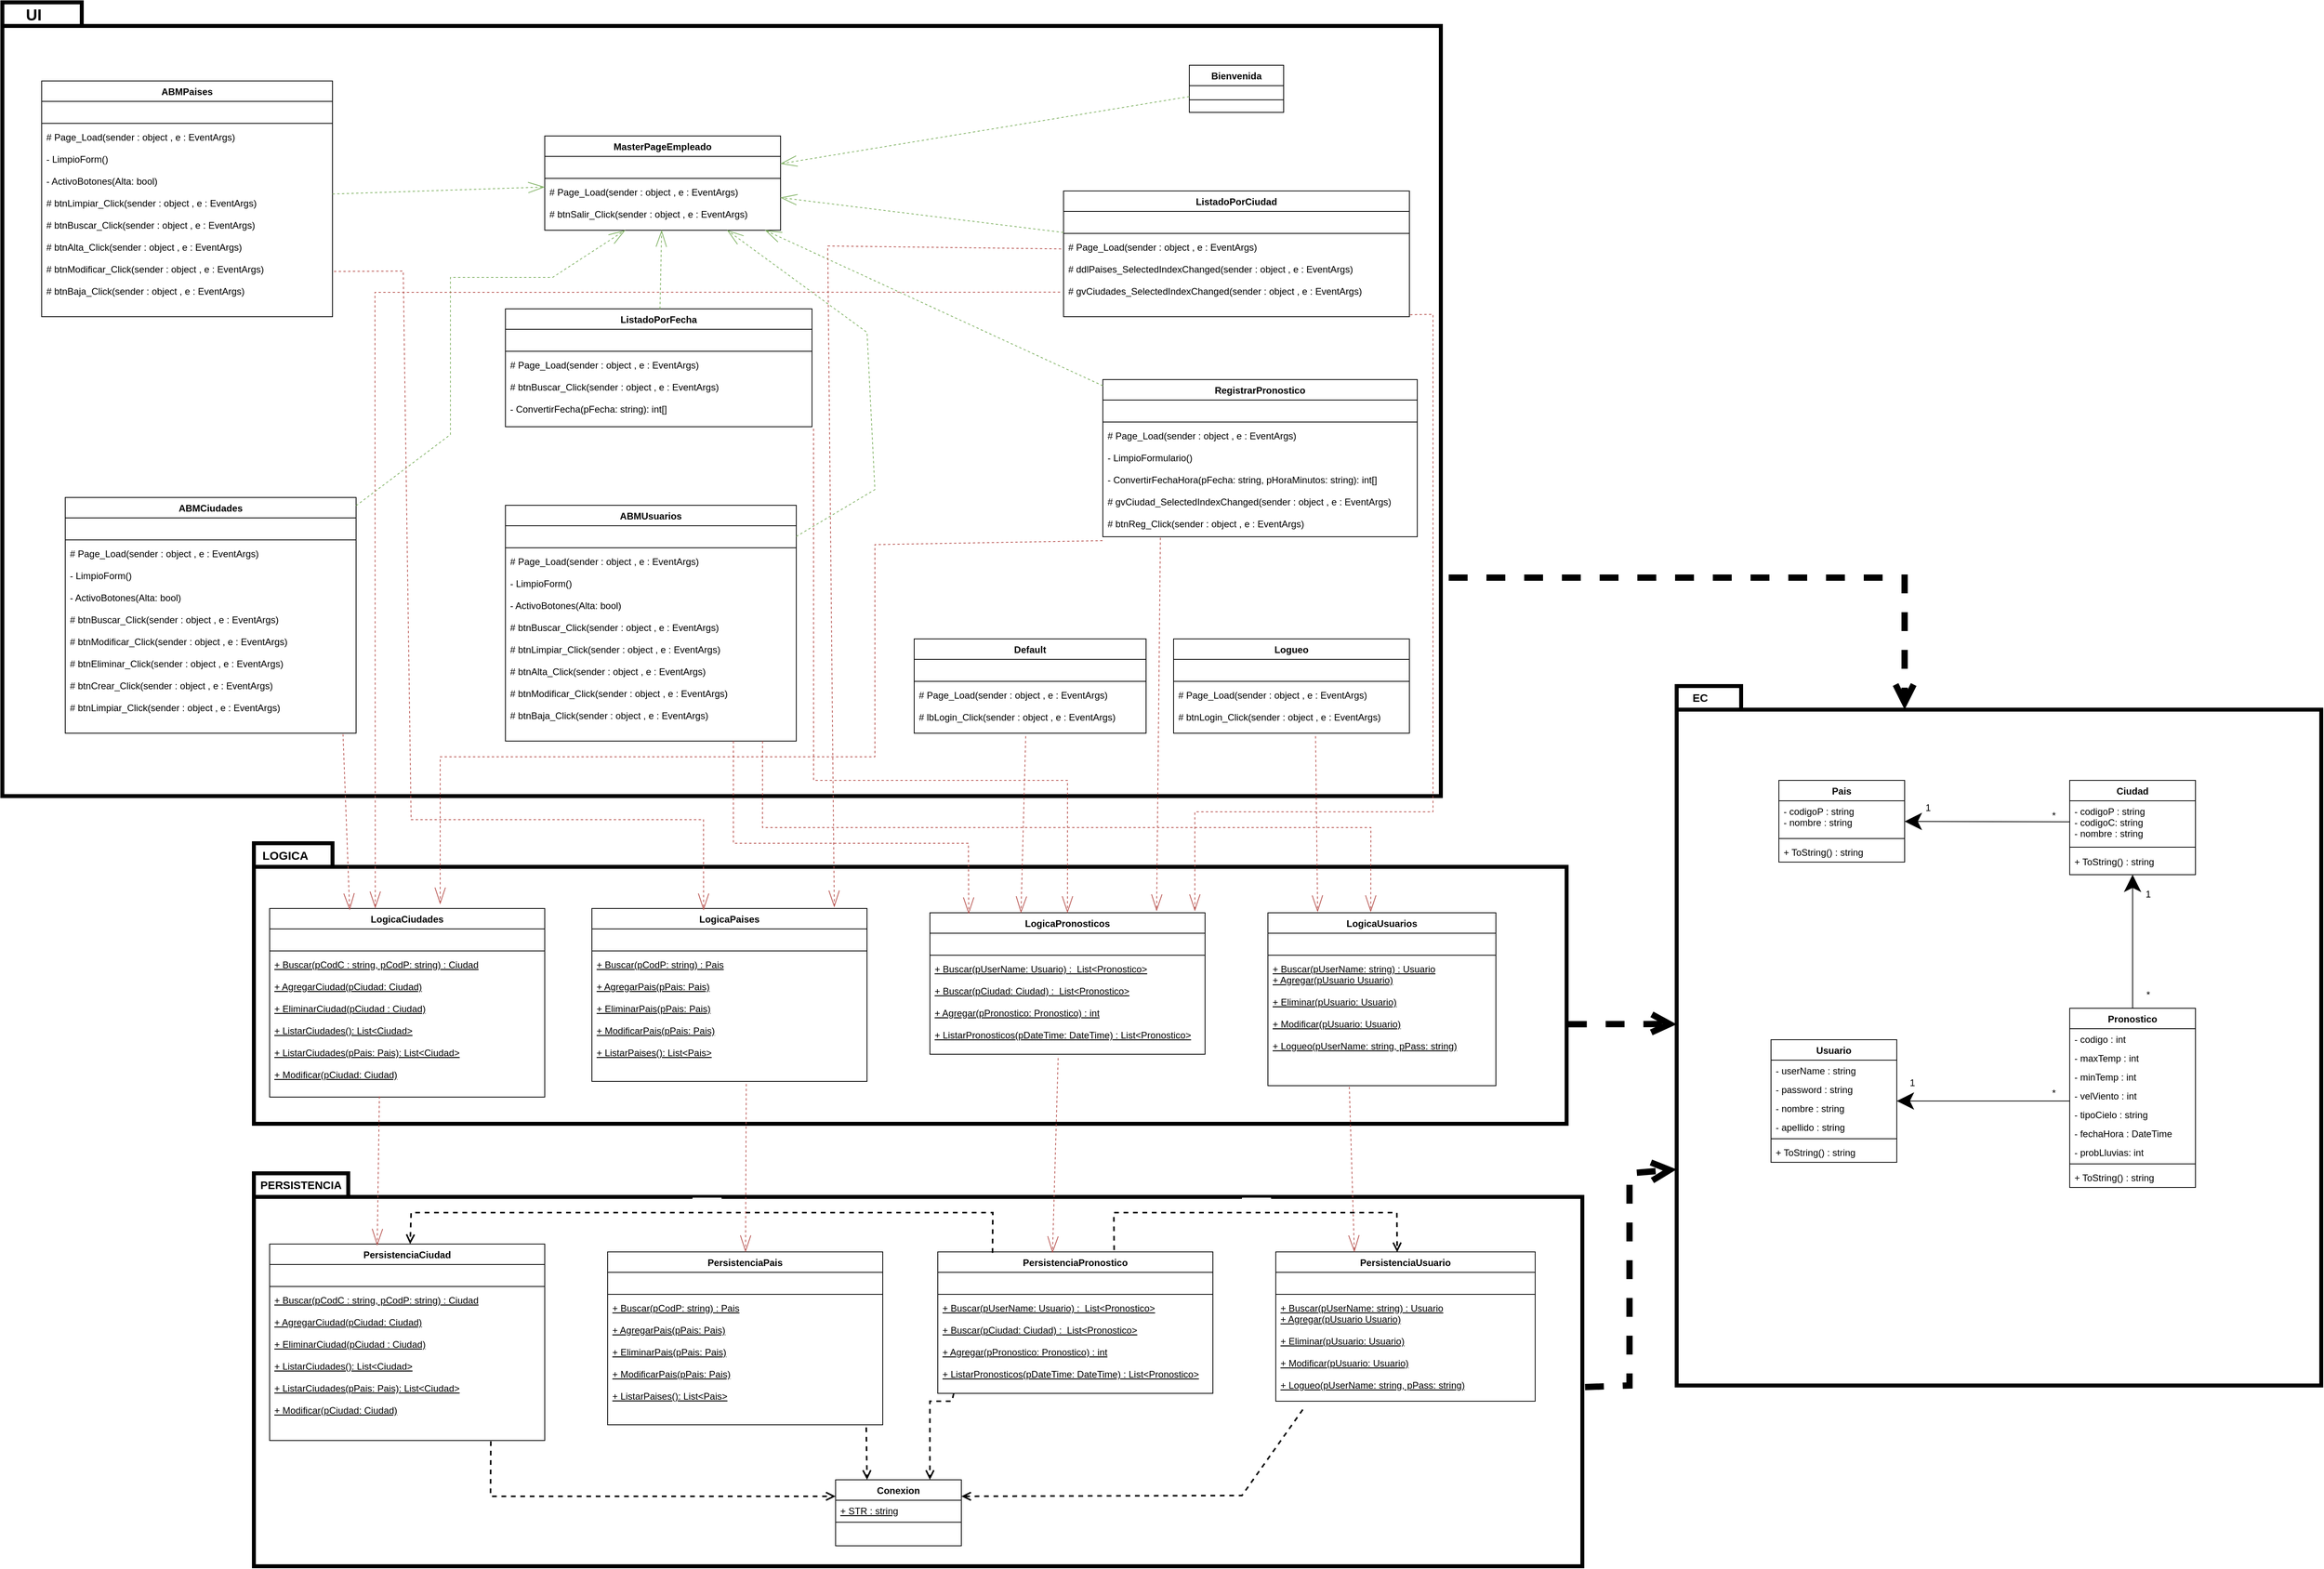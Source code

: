 <mxfile version="16.5.6" type="google"><diagram id="r1u_hjJU5OwIxkiT-pIT" name="Page-1"><mxGraphModel dx="6105" dy="4080" grid="1" gridSize="10" guides="1" tooltips="1" connect="1" arrows="1" fold="1" page="1" pageScale="1" pageWidth="850" pageHeight="1100" math="0" shadow="0"><root><mxCell id="0"/><mxCell id="1" parent="0"/><mxCell id="q0wsoT3vs5LqLBUULBJ0-77" value="" style="shape=folder;fontStyle=1;spacingTop=10;tabWidth=100;tabHeight=30;tabPosition=left;html=1;fontSize=15;fontColor=#000000;strokeWidth=5;" parent="1" vertex="1"><mxGeometry x="-1750" y="-130" width="1670" height="357" as="geometry"/></mxCell><mxCell id="q0wsoT3vs5LqLBUULBJ0-38" value="" style="shape=folder;fontStyle=1;spacingTop=10;tabWidth=120;tabHeight=30;tabPosition=left;html=1;fontSize=14;strokeWidth=5;" parent="1" vertex="1"><mxGeometry x="-1750" y="290" width="1690" height="500" as="geometry"/></mxCell><mxCell id="q0wsoT3vs5LqLBUULBJ0-10" value="" style="shape=folder;fontStyle=1;spacingTop=10;tabWidth=60;tabHeight=30;tabPosition=left;html=1;strokeWidth=5;" parent="1" vertex="1"><mxGeometry x="60" y="-330" width="820" height="890" as="geometry"/></mxCell><mxCell id="q0wsoT3vs5LqLBUULBJ0-5" value="Pais" style="swimlane;fontStyle=1;align=center;verticalAlign=top;childLayout=stackLayout;horizontal=1;startSize=26;horizontalStack=0;resizeParent=1;resizeParentMax=0;resizeLast=0;collapsible=1;marginBottom=0;" parent="1" vertex="1"><mxGeometry x="190" y="-210" width="160" height="104" as="geometry"/></mxCell><mxCell id="q0wsoT3vs5LqLBUULBJ0-6" value="- codigoP : string&#xA;- nombre : string &#xA;" style="text;strokeColor=none;fillColor=none;align=left;verticalAlign=top;spacingLeft=4;spacingRight=4;overflow=hidden;rotatable=0;points=[[0,0.5],[1,0.5]];portConstraint=eastwest;" parent="q0wsoT3vs5LqLBUULBJ0-5" vertex="1"><mxGeometry y="26" width="160" height="44" as="geometry"/></mxCell><mxCell id="q0wsoT3vs5LqLBUULBJ0-7" value="" style="line;strokeWidth=1;fillColor=none;align=left;verticalAlign=middle;spacingTop=-1;spacingLeft=3;spacingRight=3;rotatable=0;labelPosition=right;points=[];portConstraint=eastwest;" parent="q0wsoT3vs5LqLBUULBJ0-5" vertex="1"><mxGeometry y="70" width="160" height="8" as="geometry"/></mxCell><mxCell id="q0wsoT3vs5LqLBUULBJ0-8" value="+ ToString() : string" style="text;strokeColor=none;fillColor=none;align=left;verticalAlign=top;spacingLeft=4;spacingRight=4;overflow=hidden;rotatable=0;points=[[0,0.5],[1,0.5]];portConstraint=eastwest;" parent="q0wsoT3vs5LqLBUULBJ0-5" vertex="1"><mxGeometry y="78" width="160" height="26" as="geometry"/></mxCell><mxCell id="q0wsoT3vs5LqLBUULBJ0-12" value="&lt;font size=&quot;1&quot;&gt;&lt;b style=&quot;font-size: 14px&quot;&gt;EC&lt;/b&gt;&lt;/font&gt;" style="text;html=1;strokeColor=none;fillColor=none;align=center;verticalAlign=middle;whiteSpace=wrap;rounded=0;" parent="1" vertex="1"><mxGeometry x="60" y="-330" width="60" height="30" as="geometry"/></mxCell><mxCell id="q0wsoT3vs5LqLBUULBJ0-17" value="Pronostico" style="swimlane;fontStyle=1;align=center;verticalAlign=top;childLayout=stackLayout;horizontal=1;startSize=26;horizontalStack=0;resizeParent=1;resizeParentMax=0;resizeLast=0;collapsible=1;marginBottom=0;" parent="1" vertex="1"><mxGeometry x="560" y="80" width="160" height="228" as="geometry"/></mxCell><mxCell id="q0wsoT3vs5LqLBUULBJ0-18" value="- codigo : int" style="text;strokeColor=none;fillColor=none;align=left;verticalAlign=top;spacingLeft=4;spacingRight=4;overflow=hidden;rotatable=0;points=[[0,0.5],[1,0.5]];portConstraint=eastwest;" parent="q0wsoT3vs5LqLBUULBJ0-17" vertex="1"><mxGeometry y="26" width="160" height="24" as="geometry"/></mxCell><mxCell id="AK3mVCTub5SlavOrgXEl-4" value="- maxTemp : int" style="text;strokeColor=none;fillColor=none;align=left;verticalAlign=top;spacingLeft=4;spacingRight=4;overflow=hidden;rotatable=0;points=[[0,0.5],[1,0.5]];portConstraint=eastwest;" vertex="1" parent="q0wsoT3vs5LqLBUULBJ0-17"><mxGeometry y="50" width="160" height="24" as="geometry"/></mxCell><mxCell id="AK3mVCTub5SlavOrgXEl-5" value="- minTemp : int" style="text;strokeColor=none;fillColor=none;align=left;verticalAlign=top;spacingLeft=4;spacingRight=4;overflow=hidden;rotatable=0;points=[[0,0.5],[1,0.5]];portConstraint=eastwest;" vertex="1" parent="q0wsoT3vs5LqLBUULBJ0-17"><mxGeometry y="74" width="160" height="24" as="geometry"/></mxCell><mxCell id="AK3mVCTub5SlavOrgXEl-6" value="- velViento : int" style="text;strokeColor=none;fillColor=none;align=left;verticalAlign=top;spacingLeft=4;spacingRight=4;overflow=hidden;rotatable=0;points=[[0,0.5],[1,0.5]];portConstraint=eastwest;" vertex="1" parent="q0wsoT3vs5LqLBUULBJ0-17"><mxGeometry y="98" width="160" height="24" as="geometry"/></mxCell><mxCell id="AK3mVCTub5SlavOrgXEl-7" value="- tipoCielo : string" style="text;strokeColor=none;fillColor=none;align=left;verticalAlign=top;spacingLeft=4;spacingRight=4;overflow=hidden;rotatable=0;points=[[0,0.5],[1,0.5]];portConstraint=eastwest;" vertex="1" parent="q0wsoT3vs5LqLBUULBJ0-17"><mxGeometry y="122" width="160" height="24" as="geometry"/></mxCell><mxCell id="AK3mVCTub5SlavOrgXEl-9" value="- fechaHora : DateTime" style="text;strokeColor=none;fillColor=none;align=left;verticalAlign=top;spacingLeft=4;spacingRight=4;overflow=hidden;rotatable=0;points=[[0,0.5],[1,0.5]];portConstraint=eastwest;" vertex="1" parent="q0wsoT3vs5LqLBUULBJ0-17"><mxGeometry y="146" width="160" height="24" as="geometry"/></mxCell><mxCell id="AK3mVCTub5SlavOrgXEl-10" value="- probLluvias: int" style="text;strokeColor=none;fillColor=none;align=left;verticalAlign=top;spacingLeft=4;spacingRight=4;overflow=hidden;rotatable=0;points=[[0,0.5],[1,0.5]];portConstraint=eastwest;" vertex="1" parent="q0wsoT3vs5LqLBUULBJ0-17"><mxGeometry y="170" width="160" height="24" as="geometry"/></mxCell><mxCell id="q0wsoT3vs5LqLBUULBJ0-19" value="" style="line;strokeWidth=1;fillColor=none;align=left;verticalAlign=middle;spacingTop=-1;spacingLeft=3;spacingRight=3;rotatable=0;labelPosition=right;points=[];portConstraint=eastwest;" parent="q0wsoT3vs5LqLBUULBJ0-17" vertex="1"><mxGeometry y="194" width="160" height="8" as="geometry"/></mxCell><mxCell id="q0wsoT3vs5LqLBUULBJ0-20" value="+ ToString() : string" style="text;strokeColor=none;fillColor=none;align=left;verticalAlign=top;spacingLeft=4;spacingRight=4;overflow=hidden;rotatable=0;points=[[0,0.5],[1,0.5]];portConstraint=eastwest;" parent="q0wsoT3vs5LqLBUULBJ0-17" vertex="1"><mxGeometry y="202" width="160" height="26" as="geometry"/></mxCell><mxCell id="q0wsoT3vs5LqLBUULBJ0-23" value="Ciudad" style="swimlane;fontStyle=1;align=center;verticalAlign=top;childLayout=stackLayout;horizontal=1;startSize=26;horizontalStack=0;resizeParent=1;resizeParentMax=0;resizeLast=0;collapsible=1;marginBottom=0;" parent="1" vertex="1"><mxGeometry x="560" y="-210" width="160" height="120" as="geometry"/></mxCell><mxCell id="q0wsoT3vs5LqLBUULBJ0-24" value="- codigoP : string&#xA;- codigoC: string&#xA;- nombre : string" style="text;strokeColor=none;fillColor=none;align=left;verticalAlign=top;spacingLeft=4;spacingRight=4;overflow=hidden;rotatable=0;points=[[0,0.5],[1,0.5]];portConstraint=eastwest;" parent="q0wsoT3vs5LqLBUULBJ0-23" vertex="1"><mxGeometry y="26" width="160" height="54" as="geometry"/></mxCell><mxCell id="q0wsoT3vs5LqLBUULBJ0-25" value="" style="line;strokeWidth=1;fillColor=none;align=left;verticalAlign=middle;spacingTop=-1;spacingLeft=3;spacingRight=3;rotatable=0;labelPosition=right;points=[];portConstraint=eastwest;" parent="q0wsoT3vs5LqLBUULBJ0-23" vertex="1"><mxGeometry y="80" width="160" height="10" as="geometry"/></mxCell><mxCell id="q0wsoT3vs5LqLBUULBJ0-26" value="+ ToString() : string" style="text;strokeColor=none;fillColor=none;align=left;verticalAlign=top;spacingLeft=4;spacingRight=4;overflow=hidden;rotatable=0;points=[[0,0.5],[1,0.5]];portConstraint=eastwest;" parent="q0wsoT3vs5LqLBUULBJ0-23" vertex="1"><mxGeometry y="90" width="160" height="30" as="geometry"/></mxCell><mxCell id="q0wsoT3vs5LqLBUULBJ0-30" value="Usuario" style="swimlane;fontStyle=1;align=center;verticalAlign=top;childLayout=stackLayout;horizontal=1;startSize=26;horizontalStack=0;resizeParent=1;resizeParentMax=0;resizeLast=0;collapsible=1;marginBottom=0;" parent="1" vertex="1"><mxGeometry x="180" y="120" width="160" height="156" as="geometry"/></mxCell><mxCell id="q0wsoT3vs5LqLBUULBJ0-31" value="- userName : string" style="text;strokeColor=none;fillColor=none;align=left;verticalAlign=top;spacingLeft=4;spacingRight=4;overflow=hidden;rotatable=0;points=[[0,0.5],[1,0.5]];portConstraint=eastwest;" parent="q0wsoT3vs5LqLBUULBJ0-30" vertex="1"><mxGeometry y="26" width="160" height="24" as="geometry"/></mxCell><mxCell id="AK3mVCTub5SlavOrgXEl-15" value="- password : string" style="text;strokeColor=none;fillColor=none;align=left;verticalAlign=top;spacingLeft=4;spacingRight=4;overflow=hidden;rotatable=0;points=[[0,0.5],[1,0.5]];portConstraint=eastwest;" vertex="1" parent="q0wsoT3vs5LqLBUULBJ0-30"><mxGeometry y="50" width="160" height="24" as="geometry"/></mxCell><mxCell id="AK3mVCTub5SlavOrgXEl-16" value="- nombre : string" style="text;strokeColor=none;fillColor=none;align=left;verticalAlign=top;spacingLeft=4;spacingRight=4;overflow=hidden;rotatable=0;points=[[0,0.5],[1,0.5]];portConstraint=eastwest;" vertex="1" parent="q0wsoT3vs5LqLBUULBJ0-30"><mxGeometry y="74" width="160" height="24" as="geometry"/></mxCell><mxCell id="AK3mVCTub5SlavOrgXEl-17" value="- apellido : string" style="text;strokeColor=none;fillColor=none;align=left;verticalAlign=top;spacingLeft=4;spacingRight=4;overflow=hidden;rotatable=0;points=[[0,0.5],[1,0.5]];portConstraint=eastwest;" vertex="1" parent="q0wsoT3vs5LqLBUULBJ0-30"><mxGeometry y="98" width="160" height="24" as="geometry"/></mxCell><mxCell id="q0wsoT3vs5LqLBUULBJ0-32" value="" style="line;strokeWidth=1;fillColor=none;align=left;verticalAlign=middle;spacingTop=-1;spacingLeft=3;spacingRight=3;rotatable=0;labelPosition=right;points=[];portConstraint=eastwest;" parent="q0wsoT3vs5LqLBUULBJ0-30" vertex="1"><mxGeometry y="122" width="160" height="8" as="geometry"/></mxCell><mxCell id="q0wsoT3vs5LqLBUULBJ0-33" value="+ ToString() : string" style="text;strokeColor=none;fillColor=none;align=left;verticalAlign=top;spacingLeft=4;spacingRight=4;overflow=hidden;rotatable=0;points=[[0,0.5],[1,0.5]];portConstraint=eastwest;" parent="q0wsoT3vs5LqLBUULBJ0-30" vertex="1"><mxGeometry y="130" width="160" height="26" as="geometry"/></mxCell><mxCell id="q0wsoT3vs5LqLBUULBJ0-45" value="Conexion" style="swimlane;fontStyle=1;align=center;verticalAlign=top;childLayout=stackLayout;horizontal=1;startSize=26;horizontalStack=0;resizeParent=1;resizeParentMax=0;resizeLast=0;collapsible=1;marginBottom=0;" parent="1" vertex="1"><mxGeometry x="-1010" y="680" width="160" height="84" as="geometry"/></mxCell><mxCell id="q0wsoT3vs5LqLBUULBJ0-46" value="+ STR : string&#xA;&#xA;&#xA;" style="text;strokeColor=none;fillColor=none;align=left;verticalAlign=top;spacingLeft=4;spacingRight=4;overflow=hidden;rotatable=0;points=[[0,0.5],[1,0.5]];portConstraint=eastwest;fontStyle=4" parent="q0wsoT3vs5LqLBUULBJ0-45" vertex="1"><mxGeometry y="26" width="160" height="24" as="geometry"/></mxCell><mxCell id="q0wsoT3vs5LqLBUULBJ0-47" value="" style="line;strokeWidth=1;fillColor=none;align=left;verticalAlign=middle;spacingTop=-1;spacingLeft=3;spacingRight=3;rotatable=0;labelPosition=right;points=[];portConstraint=eastwest;" parent="q0wsoT3vs5LqLBUULBJ0-45" vertex="1"><mxGeometry y="50" width="160" height="8" as="geometry"/></mxCell><mxCell id="q0wsoT3vs5LqLBUULBJ0-48" value="*" style="text;strokeColor=none;fillColor=none;align=left;verticalAlign=top;spacingLeft=4;spacingRight=4;overflow=hidden;rotatable=0;points=[[0,0.5],[1,0.5]];portConstraint=eastwest;fontColor=#FFFFFF;" parent="q0wsoT3vs5LqLBUULBJ0-45" vertex="1"><mxGeometry y="58" width="160" height="26" as="geometry"/></mxCell><mxCell id="q0wsoT3vs5LqLBUULBJ0-49" value="PersistenciaUsuario" style="swimlane;fontStyle=1;align=center;verticalAlign=top;childLayout=stackLayout;horizontal=1;startSize=26;horizontalStack=0;resizeParent=1;resizeParentMax=0;resizeLast=0;collapsible=1;marginBottom=0;" parent="1" vertex="1"><mxGeometry x="-450" y="390" width="330" height="190" as="geometry"/></mxCell><mxCell id="q0wsoT3vs5LqLBUULBJ0-50" value="*" style="text;strokeColor=none;fillColor=none;align=left;verticalAlign=top;spacingLeft=4;spacingRight=4;overflow=hidden;rotatable=0;points=[[0,0.5],[1,0.5]];portConstraint=eastwest;fontColor=#FFFFFF;" parent="q0wsoT3vs5LqLBUULBJ0-49" vertex="1"><mxGeometry y="26" width="330" height="24" as="geometry"/></mxCell><mxCell id="q0wsoT3vs5LqLBUULBJ0-51" value="" style="line;strokeWidth=1;fillColor=none;align=left;verticalAlign=middle;spacingTop=-1;spacingLeft=3;spacingRight=3;rotatable=0;labelPosition=right;points=[];portConstraint=eastwest;" parent="q0wsoT3vs5LqLBUULBJ0-49" vertex="1"><mxGeometry y="50" width="330" height="8" as="geometry"/></mxCell><mxCell id="q0wsoT3vs5LqLBUULBJ0-52" value="+ Buscar(pUserName: string) : Usuario&#xA;+ Agregar(pUsuario Usuario) &#xA;&#xA;+ Eliminar(pUsuario: Usuario) &#xA;&#xA;+ Modificar(pUsuario: Usuario) &#xA;&#xA;+ Logueo(pUserName: string, pPass: string) &#xA;" style="text;strokeColor=none;fillColor=none;align=left;verticalAlign=top;spacingLeft=4;spacingRight=4;overflow=hidden;rotatable=0;points=[[0,0.5],[1,0.5]];portConstraint=eastwest;fontStyle=4" parent="q0wsoT3vs5LqLBUULBJ0-49" vertex="1"><mxGeometry y="58" width="330" height="132" as="geometry"/></mxCell><mxCell id="q0wsoT3vs5LqLBUULBJ0-54" value="PersistenciaPronostico" style="swimlane;fontStyle=1;align=center;verticalAlign=top;childLayout=stackLayout;horizontal=1;startSize=26;horizontalStack=0;resizeParent=1;resizeParentMax=0;resizeLast=0;collapsible=1;marginBottom=0;" parent="1" vertex="1"><mxGeometry x="-880" y="390" width="350" height="180" as="geometry"/></mxCell><mxCell id="q0wsoT3vs5LqLBUULBJ0-55" value="*" style="text;strokeColor=none;fillColor=none;align=left;verticalAlign=top;spacingLeft=4;spacingRight=4;overflow=hidden;rotatable=0;points=[[0,0.5],[1,0.5]];portConstraint=eastwest;fontColor=#FFFFFF;" parent="q0wsoT3vs5LqLBUULBJ0-54" vertex="1"><mxGeometry y="26" width="350" height="24" as="geometry"/></mxCell><mxCell id="q0wsoT3vs5LqLBUULBJ0-56" value="" style="line;strokeWidth=1;fillColor=none;align=left;verticalAlign=middle;spacingTop=-1;spacingLeft=3;spacingRight=3;rotatable=0;labelPosition=right;points=[];portConstraint=eastwest;" parent="q0wsoT3vs5LqLBUULBJ0-54" vertex="1"><mxGeometry y="50" width="350" height="8" as="geometry"/></mxCell><mxCell id="q0wsoT3vs5LqLBUULBJ0-57" value="+ Buscar(pUserName: Usuario) :  List&lt;Pronostico&gt;&#xA;&#xA;+ Buscar(pCiudad: Ciudad) :  List&lt;Pronostico&gt;&#xA;&#xA;+ Agregar(pPronostico: Pronostico) : int&#xA;&#xA;+ ListarPronosticos(pDateTime: DateTime) : List&lt;Pronostico&gt;&#xA;" style="text;strokeColor=none;fillColor=none;align=left;verticalAlign=top;spacingLeft=4;spacingRight=4;overflow=hidden;rotatable=0;points=[[0,0.5],[1,0.5]];portConstraint=eastwest;fontStyle=4" parent="q0wsoT3vs5LqLBUULBJ0-54" vertex="1"><mxGeometry y="58" width="350" height="122" as="geometry"/></mxCell><mxCell id="q0wsoT3vs5LqLBUULBJ0-59" value="PersistenciaPais" style="swimlane;fontStyle=1;align=center;verticalAlign=top;childLayout=stackLayout;horizontal=1;startSize=26;horizontalStack=0;resizeParent=1;resizeParentMax=0;resizeLast=0;collapsible=1;marginBottom=0;" parent="1" vertex="1"><mxGeometry x="-1300" y="390" width="350" height="220" as="geometry"/></mxCell><mxCell id="q0wsoT3vs5LqLBUULBJ0-60" value="*" style="text;strokeColor=none;fillColor=none;align=left;verticalAlign=top;spacingLeft=4;spacingRight=4;overflow=hidden;rotatable=0;points=[[0,0.5],[1,0.5]];portConstraint=eastwest;fontColor=#FFFFFF;" parent="q0wsoT3vs5LqLBUULBJ0-59" vertex="1"><mxGeometry y="26" width="350" height="24" as="geometry"/></mxCell><mxCell id="q0wsoT3vs5LqLBUULBJ0-61" value="" style="line;strokeWidth=1;fillColor=none;align=left;verticalAlign=middle;spacingTop=-1;spacingLeft=3;spacingRight=3;rotatable=0;labelPosition=right;points=[];portConstraint=eastwest;" parent="q0wsoT3vs5LqLBUULBJ0-59" vertex="1"><mxGeometry y="50" width="350" height="8" as="geometry"/></mxCell><mxCell id="q0wsoT3vs5LqLBUULBJ0-62" value="+ Buscar(pCodP: string) : Pais&#xA;&#xA;+ AgregarPais(pPais: Pais)&#xA;&#xA;+ EliminarPais(pPais: Pais)&#xA;&#xA;+ ModificarPais(pPais: Pais)&#xA;&#xA;+ ListarPaises(): List&lt;Pais&gt;" style="text;strokeColor=none;fillColor=none;align=left;verticalAlign=top;spacingLeft=4;spacingRight=4;overflow=hidden;rotatable=0;points=[[0,0.5],[1,0.5]];portConstraint=eastwest;fontStyle=4" parent="q0wsoT3vs5LqLBUULBJ0-59" vertex="1"><mxGeometry y="58" width="350" height="162" as="geometry"/></mxCell><mxCell id="q0wsoT3vs5LqLBUULBJ0-63" value="PersistenciaCiudad" style="swimlane;fontStyle=1;align=center;verticalAlign=top;childLayout=stackLayout;horizontal=1;startSize=26;horizontalStack=0;resizeParent=1;resizeParentMax=0;resizeLast=0;collapsible=1;marginBottom=0;" parent="1" vertex="1"><mxGeometry x="-1730" y="380" width="350" height="250" as="geometry"/></mxCell><mxCell id="q0wsoT3vs5LqLBUULBJ0-64" value="*" style="text;strokeColor=none;fillColor=none;align=left;verticalAlign=top;spacingLeft=4;spacingRight=4;overflow=hidden;rotatable=0;points=[[0,0.5],[1,0.5]];portConstraint=eastwest;fontColor=#FFFFFF;" parent="q0wsoT3vs5LqLBUULBJ0-63" vertex="1"><mxGeometry y="26" width="350" height="24" as="geometry"/></mxCell><mxCell id="q0wsoT3vs5LqLBUULBJ0-65" value="" style="line;strokeWidth=1;fillColor=none;align=left;verticalAlign=middle;spacingTop=-1;spacingLeft=3;spacingRight=3;rotatable=0;labelPosition=right;points=[];portConstraint=eastwest;" parent="q0wsoT3vs5LqLBUULBJ0-63" vertex="1"><mxGeometry y="50" width="350" height="8" as="geometry"/></mxCell><mxCell id="q0wsoT3vs5LqLBUULBJ0-66" value="+ Buscar(pCodC : string, pCodP: string) : Ciudad&#xA;&#xA;+ AgregarCiudad(pCiudad: Ciudad)&#xA;&#xA;+ EliminarCiudad(pCiudad : Ciudad)&#xA;&#xA;+ ListarCiudades(): List&lt;Ciudad&gt;&#xA;&#xA;+ ListarCiudades(pPais: Pais): List&lt;Ciudad&gt;&#xA;&#xA;+ Modificar(pCiudad: Ciudad)&#xA;&#xA;&#xA;" style="text;strokeColor=none;fillColor=none;align=left;verticalAlign=top;spacingLeft=4;spacingRight=4;overflow=hidden;rotatable=0;points=[[0,0.5],[1,0.5]];portConstraint=eastwest;fontStyle=4" parent="q0wsoT3vs5LqLBUULBJ0-63" vertex="1"><mxGeometry y="58" width="350" height="192" as="geometry"/></mxCell><mxCell id="q0wsoT3vs5LqLBUULBJ0-70" value="return" style="html=1;verticalAlign=bottom;endArrow=open;dashed=1;endSize=8;rounded=0;fontSize=14;fontColor=#FFFFFF;strokeWidth=2;exitX=0.804;exitY=1.005;exitDx=0;exitDy=0;exitPerimeter=0;entryX=0;entryY=0.25;entryDx=0;entryDy=0;" parent="1" source="q0wsoT3vs5LqLBUULBJ0-66" target="q0wsoT3vs5LqLBUULBJ0-45" edge="1"><mxGeometry relative="1" as="geometry"><mxPoint x="-1220" y="660" as="sourcePoint"/><mxPoint x="-1330" y="570" as="targetPoint"/><Array as="points"><mxPoint x="-1449" y="701"/></Array></mxGeometry></mxCell><mxCell id="q0wsoT3vs5LqLBUULBJ0-71" value="" style="html=1;verticalAlign=bottom;endArrow=open;dashed=1;endSize=8;rounded=0;fontSize=14;fontColor=#FFFFFF;strokeWidth=2;exitX=0.94;exitY=1.021;exitDx=0;exitDy=0;exitPerimeter=0;entryX=0.25;entryY=0;entryDx=0;entryDy=0;" parent="1" source="q0wsoT3vs5LqLBUULBJ0-62" target="q0wsoT3vs5LqLBUULBJ0-45" edge="1"><mxGeometry relative="1" as="geometry"><mxPoint x="-850" y="570" as="sourcePoint"/><mxPoint x="-930" y="570" as="targetPoint"/></mxGeometry></mxCell><mxCell id="q0wsoT3vs5LqLBUULBJ0-72" value="" style="html=1;verticalAlign=bottom;endArrow=open;dashed=1;endSize=8;rounded=0;fontSize=14;fontColor=#FFFFFF;strokeWidth=2;exitX=0.058;exitY=1;exitDx=0;exitDy=0;exitPerimeter=0;entryX=0.75;entryY=0;entryDx=0;entryDy=0;" parent="1" source="q0wsoT3vs5LqLBUULBJ0-57" target="q0wsoT3vs5LqLBUULBJ0-45" edge="1"><mxGeometry relative="1" as="geometry"><mxPoint x="-860" y="550.002" as="sourcePoint"/><mxPoint x="-859" y="657.44" as="targetPoint"/><Array as="points"><mxPoint x="-862" y="580"/><mxPoint x="-890" y="580"/></Array></mxGeometry></mxCell><mxCell id="q0wsoT3vs5LqLBUULBJ0-74" value="return" style="html=1;verticalAlign=bottom;endArrow=open;dashed=1;endSize=8;rounded=0;fontSize=14;fontColor=#FFFFFF;strokeWidth=2;exitX=0.104;exitY=1.081;exitDx=0;exitDy=0;exitPerimeter=0;entryX=1;entryY=0.25;entryDx=0;entryDy=0;" parent="1" source="q0wsoT3vs5LqLBUULBJ0-52" target="q0wsoT3vs5LqLBUULBJ0-45" edge="1"><mxGeometry relative="1" as="geometry"><mxPoint x="-460" y="560" as="sourcePoint"/><mxPoint x="-540" y="560" as="targetPoint"/><Array as="points"><mxPoint x="-493" y="700"/></Array></mxGeometry></mxCell><mxCell id="q0wsoT3vs5LqLBUULBJ0-75" value="&lt;b&gt;PERSISTENCIA&lt;/b&gt;" style="text;html=1;strokeColor=none;fillColor=none;align=center;verticalAlign=middle;whiteSpace=wrap;rounded=0;fontSize=14;fontColor=#000000;" parent="1" vertex="1"><mxGeometry x="-1720" y="290" width="60" height="30" as="geometry"/></mxCell><mxCell id="q0wsoT3vs5LqLBUULBJ0-76" value="" style="html=1;verticalAlign=bottom;endArrow=open;dashed=1;endSize=15;rounded=0;fontSize=15;fontColor=#FFFFFF;strokeWidth=8;entryX=0;entryY=0;entryDx=0;entryDy=615;entryPerimeter=0;exitX=1.002;exitY=0.544;exitDx=0;exitDy=0;exitPerimeter=0;" parent="1" source="q0wsoT3vs5LqLBUULBJ0-38" target="q0wsoT3vs5LqLBUULBJ0-10" edge="1"><mxGeometry relative="1" as="geometry"><mxPoint x="30" y="710" as="sourcePoint"/><mxPoint x="130" y="620" as="targetPoint"/><Array as="points"><mxPoint y="560"/><mxPoint y="290"/></Array></mxGeometry></mxCell><mxCell id="q0wsoT3vs5LqLBUULBJ0-78" value="LogicaPronosticos" style="swimlane;fontStyle=1;align=center;verticalAlign=top;childLayout=stackLayout;horizontal=1;startSize=26;horizontalStack=0;resizeParent=1;resizeParentMax=0;resizeLast=0;collapsible=1;marginBottom=0;" parent="1" vertex="1"><mxGeometry x="-890" y="-41.5" width="350" height="180" as="geometry"/></mxCell><mxCell id="q0wsoT3vs5LqLBUULBJ0-79" value="*" style="text;strokeColor=none;fillColor=none;align=left;verticalAlign=top;spacingLeft=4;spacingRight=4;overflow=hidden;rotatable=0;points=[[0,0.5],[1,0.5]];portConstraint=eastwest;fontColor=#FFFFFF;" parent="q0wsoT3vs5LqLBUULBJ0-78" vertex="1"><mxGeometry y="26" width="350" height="24" as="geometry"/></mxCell><mxCell id="q0wsoT3vs5LqLBUULBJ0-80" value="" style="line;strokeWidth=1;fillColor=none;align=left;verticalAlign=middle;spacingTop=-1;spacingLeft=3;spacingRight=3;rotatable=0;labelPosition=right;points=[];portConstraint=eastwest;" parent="q0wsoT3vs5LqLBUULBJ0-78" vertex="1"><mxGeometry y="50" width="350" height="8" as="geometry"/></mxCell><mxCell id="q0wsoT3vs5LqLBUULBJ0-81" value="+ Buscar(pUserName: Usuario) :  List&lt;Pronostico&gt;&#xA;&#xA;+ Buscar(pCiudad: Ciudad) :  List&lt;Pronostico&gt;&#xA;&#xA;+ Agregar(pPronostico: Pronostico) : int&#xA;&#xA;+ ListarPronosticos(pDateTime: DateTime) : List&lt;Pronostico&gt;" style="text;strokeColor=none;fillColor=none;align=left;verticalAlign=top;spacingLeft=4;spacingRight=4;overflow=hidden;rotatable=0;points=[[0,0.5],[1,0.5]];portConstraint=eastwest;fontStyle=4" parent="q0wsoT3vs5LqLBUULBJ0-78" vertex="1"><mxGeometry y="58" width="350" height="122" as="geometry"/></mxCell><mxCell id="q0wsoT3vs5LqLBUULBJ0-82" value="LogicaPaises" style="swimlane;fontStyle=1;align=center;verticalAlign=top;childLayout=stackLayout;horizontal=1;startSize=26;horizontalStack=0;resizeParent=1;resizeParentMax=0;resizeLast=0;collapsible=1;marginBottom=0;" parent="1" vertex="1"><mxGeometry x="-1320" y="-47" width="350" height="220" as="geometry"/></mxCell><mxCell id="q0wsoT3vs5LqLBUULBJ0-83" value="*" style="text;strokeColor=none;fillColor=none;align=left;verticalAlign=top;spacingLeft=4;spacingRight=4;overflow=hidden;rotatable=0;points=[[0,0.5],[1,0.5]];portConstraint=eastwest;fontColor=#FFFFFF;" parent="q0wsoT3vs5LqLBUULBJ0-82" vertex="1"><mxGeometry y="26" width="350" height="24" as="geometry"/></mxCell><mxCell id="q0wsoT3vs5LqLBUULBJ0-84" value="" style="line;strokeWidth=1;fillColor=none;align=left;verticalAlign=middle;spacingTop=-1;spacingLeft=3;spacingRight=3;rotatable=0;labelPosition=right;points=[];portConstraint=eastwest;" parent="q0wsoT3vs5LqLBUULBJ0-82" vertex="1"><mxGeometry y="50" width="350" height="8" as="geometry"/></mxCell><mxCell id="q0wsoT3vs5LqLBUULBJ0-85" value="+ Buscar(pCodP: string) : Pais&#xA;&#xA;+ AgregarPais(pPais: Pais)&#xA;&#xA;+ EliminarPais(pPais: Pais)&#xA;&#xA;+ ModificarPais(pPais: Pais)&#xA;&#xA;+ ListarPaises(): List&lt;Pais&gt;" style="text;strokeColor=none;fillColor=none;align=left;verticalAlign=top;spacingLeft=4;spacingRight=4;overflow=hidden;rotatable=0;points=[[0,0.5],[1,0.5]];portConstraint=eastwest;fontStyle=4" parent="q0wsoT3vs5LqLBUULBJ0-82" vertex="1"><mxGeometry y="58" width="350" height="162" as="geometry"/></mxCell><mxCell id="q0wsoT3vs5LqLBUULBJ0-91" value="&lt;b&gt;LOGICA&lt;/b&gt;" style="text;html=1;strokeColor=none;fillColor=none;align=center;verticalAlign=middle;whiteSpace=wrap;rounded=0;fontSize=15;fontColor=#000000;" parent="1" vertex="1"><mxGeometry x="-1740" y="-130" width="60" height="30" as="geometry"/></mxCell><mxCell id="q0wsoT3vs5LqLBUULBJ0-92" value="" style="html=1;verticalAlign=bottom;endArrow=open;dashed=1;endSize=15;rounded=0;fontSize=15;fontColor=#FFFFFF;strokeWidth=8;exitX=1.001;exitY=0.645;exitDx=0;exitDy=0;exitPerimeter=0;" parent="1" source="q0wsoT3vs5LqLBUULBJ0-77" target="q0wsoT3vs5LqLBUULBJ0-10" edge="1"><mxGeometry relative="1" as="geometry"><mxPoint x="-70" y="-270" as="sourcePoint"/><mxPoint x="30" y="49" as="targetPoint"/><Array as="points"><mxPoint x="50" y="100"/></Array></mxGeometry></mxCell><mxCell id="q0wsoT3vs5LqLBUULBJ0-98" value="" style="shape=folder;fontStyle=1;spacingTop=10;tabWidth=50;tabHeight=30;tabPosition=left;html=1;fontSize=20;fontColor=#000000;strokeWidth=5;" parent="1" vertex="1"><mxGeometry x="-2070" y="-1200" width="1830" height="1010" as="geometry"/></mxCell><mxCell id="q0wsoT3vs5LqLBUULBJ0-100" value="LogicaCiudades" style="swimlane;fontStyle=1;align=center;verticalAlign=top;childLayout=stackLayout;horizontal=1;startSize=26;horizontalStack=0;resizeParent=1;resizeParentMax=0;resizeLast=0;collapsible=1;marginBottom=0;" parent="1" vertex="1"><mxGeometry x="-1730" y="-47" width="350" height="240" as="geometry"/></mxCell><mxCell id="q0wsoT3vs5LqLBUULBJ0-101" value="*" style="text;strokeColor=none;fillColor=none;align=left;verticalAlign=top;spacingLeft=4;spacingRight=4;overflow=hidden;rotatable=0;points=[[0,0.5],[1,0.5]];portConstraint=eastwest;fontColor=#FFFFFF;" parent="q0wsoT3vs5LqLBUULBJ0-100" vertex="1"><mxGeometry y="26" width="350" height="24" as="geometry"/></mxCell><mxCell id="q0wsoT3vs5LqLBUULBJ0-102" value="" style="line;strokeWidth=1;fillColor=none;align=left;verticalAlign=middle;spacingTop=-1;spacingLeft=3;spacingRight=3;rotatable=0;labelPosition=right;points=[];portConstraint=eastwest;" parent="q0wsoT3vs5LqLBUULBJ0-100" vertex="1"><mxGeometry y="50" width="350" height="8" as="geometry"/></mxCell><mxCell id="q0wsoT3vs5LqLBUULBJ0-103" value="+ Buscar(pCodC : string, pCodP: string) : Ciudad&#xA;&#xA;+ AgregarCiudad(pCiudad: Ciudad)&#xA;&#xA;+ EliminarCiudad(pCiudad : Ciudad)&#xA;&#xA;+ ListarCiudades(): List&lt;Ciudad&gt;&#xA;&#xA;+ ListarCiudades(pPais: Pais): List&lt;Ciudad&gt;&#xA;&#xA;+ Modificar(pCiudad: Ciudad)" style="text;strokeColor=none;fillColor=none;align=left;verticalAlign=top;spacingLeft=4;spacingRight=4;overflow=hidden;rotatable=0;points=[[0,0.5],[1,0.5]];portConstraint=eastwest;fontStyle=4" parent="q0wsoT3vs5LqLBUULBJ0-100" vertex="1"><mxGeometry y="58" width="350" height="182" as="geometry"/></mxCell><mxCell id="q0wsoT3vs5LqLBUULBJ0-108" value="MasterPageEmpleado" style="swimlane;fontStyle=1;align=center;verticalAlign=top;childLayout=stackLayout;horizontal=1;startSize=26;horizontalStack=0;resizeParent=1;resizeParentMax=0;resizeLast=0;collapsible=1;marginBottom=0;labelBackgroundColor=none;" parent="1" vertex="1"><mxGeometry x="-1380" y="-1030" width="300" height="120" as="geometry"/></mxCell><mxCell id="q0wsoT3vs5LqLBUULBJ0-109" value="*" style="text;strokeColor=none;fillColor=none;align=left;verticalAlign=top;spacingLeft=4;spacingRight=4;overflow=hidden;rotatable=0;points=[[0,0.5],[1,0.5]];portConstraint=eastwest;fontColor=#FFFFFF;" parent="q0wsoT3vs5LqLBUULBJ0-108" vertex="1"><mxGeometry y="26" width="300" height="24" as="geometry"/></mxCell><mxCell id="q0wsoT3vs5LqLBUULBJ0-110" value="" style="line;strokeWidth=1;fillColor=none;align=left;verticalAlign=middle;spacingTop=-1;spacingLeft=3;spacingRight=3;rotatable=0;labelPosition=right;points=[];portConstraint=eastwest;" parent="q0wsoT3vs5LqLBUULBJ0-108" vertex="1"><mxGeometry y="50" width="300" height="8" as="geometry"/></mxCell><mxCell id="q0wsoT3vs5LqLBUULBJ0-111" value="# Page_Load(sender : object , e : EventArgs)&#xA;&#xA;# btnSalir_Click(sender : object , e : EventArgs)&#xA;&#xA;&#xA;" style="text;strokeColor=none;fillColor=none;align=left;verticalAlign=top;spacingLeft=4;spacingRight=4;overflow=hidden;rotatable=0;points=[[0,0.5],[1,0.5]];portConstraint=eastwest;fontStyle=0" parent="q0wsoT3vs5LqLBUULBJ0-108" vertex="1"><mxGeometry y="58" width="300" height="62" as="geometry"/></mxCell><mxCell id="q0wsoT3vs5LqLBUULBJ0-117" value="ListadoPorCiudad" style="swimlane;fontStyle=1;align=center;verticalAlign=top;childLayout=stackLayout;horizontal=1;startSize=26;horizontalStack=0;resizeParent=1;resizeParentMax=0;resizeLast=0;collapsible=1;marginBottom=0;" parent="1" vertex="1"><mxGeometry x="-720" y="-960" width="440" height="160" as="geometry"/></mxCell><mxCell id="q0wsoT3vs5LqLBUULBJ0-118" value="*" style="text;strokeColor=none;fillColor=none;align=left;verticalAlign=top;spacingLeft=4;spacingRight=4;overflow=hidden;rotatable=0;points=[[0,0.5],[1,0.5]];portConstraint=eastwest;fontColor=#FFFFFF;" parent="q0wsoT3vs5LqLBUULBJ0-117" vertex="1"><mxGeometry y="26" width="440" height="24" as="geometry"/></mxCell><mxCell id="q0wsoT3vs5LqLBUULBJ0-119" value="" style="line;strokeWidth=1;fillColor=none;align=left;verticalAlign=middle;spacingTop=-1;spacingLeft=3;spacingRight=3;rotatable=0;labelPosition=right;points=[];portConstraint=eastwest;" parent="q0wsoT3vs5LqLBUULBJ0-117" vertex="1"><mxGeometry y="50" width="440" height="8" as="geometry"/></mxCell><mxCell id="q0wsoT3vs5LqLBUULBJ0-120" value="# Page_Load(sender : object , e : EventArgs)&#xA;&#xA;# ddlPaises_SelectedIndexChanged(sender : object , e : EventArgs)&#xA;&#xA;# gvCiudades_SelectedIndexChanged(sender : object , e : EventArgs)&#xA;&#xA;&#xA;" style="text;strokeColor=none;fillColor=none;align=left;verticalAlign=top;spacingLeft=4;spacingRight=4;overflow=hidden;rotatable=0;points=[[0,0.5],[1,0.5]];portConstraint=eastwest;fontStyle=0" parent="q0wsoT3vs5LqLBUULBJ0-117" vertex="1"><mxGeometry y="58" width="440" height="102" as="geometry"/></mxCell><mxCell id="q0wsoT3vs5LqLBUULBJ0-121" value="ListadoPorFecha" style="swimlane;fontStyle=1;align=center;verticalAlign=top;childLayout=stackLayout;horizontal=1;startSize=26;horizontalStack=0;resizeParent=1;resizeParentMax=0;resizeLast=0;collapsible=1;marginBottom=0;" parent="1" vertex="1"><mxGeometry x="-1430" y="-810" width="390" height="150" as="geometry"/></mxCell><mxCell id="q0wsoT3vs5LqLBUULBJ0-122" value="*" style="text;strokeColor=none;fillColor=none;align=left;verticalAlign=top;spacingLeft=4;spacingRight=4;overflow=hidden;rotatable=0;points=[[0,0.5],[1,0.5]];portConstraint=eastwest;fontColor=#FFFFFF;" parent="q0wsoT3vs5LqLBUULBJ0-121" vertex="1"><mxGeometry y="26" width="390" height="24" as="geometry"/></mxCell><mxCell id="q0wsoT3vs5LqLBUULBJ0-123" value="" style="line;strokeWidth=1;fillColor=none;align=left;verticalAlign=middle;spacingTop=-1;spacingLeft=3;spacingRight=3;rotatable=0;labelPosition=right;points=[];portConstraint=eastwest;" parent="q0wsoT3vs5LqLBUULBJ0-121" vertex="1"><mxGeometry y="50" width="390" height="8" as="geometry"/></mxCell><mxCell id="q0wsoT3vs5LqLBUULBJ0-124" value="# Page_Load(sender : object , e : EventArgs)&#xA;&#xA;# btnBuscar_Click(sender : object , e : EventArgs)&#xA;&#xA;- ConvertirFecha(pFecha: string): int[]&#xA;" style="text;strokeColor=none;fillColor=none;align=left;verticalAlign=top;spacingLeft=4;spacingRight=4;overflow=hidden;rotatable=0;points=[[0,0.5],[1,0.5]];portConstraint=eastwest;fontStyle=0" parent="q0wsoT3vs5LqLBUULBJ0-121" vertex="1"><mxGeometry y="58" width="390" height="92" as="geometry"/></mxCell><mxCell id="q0wsoT3vs5LqLBUULBJ0-125" value="ABMPaises" style="swimlane;fontStyle=1;align=center;verticalAlign=top;childLayout=stackLayout;horizontal=1;startSize=26;horizontalStack=0;resizeParent=1;resizeParentMax=0;resizeLast=0;collapsible=1;marginBottom=0;" parent="1" vertex="1"><mxGeometry x="-2020" y="-1100" width="370" height="300" as="geometry"/></mxCell><mxCell id="q0wsoT3vs5LqLBUULBJ0-126" value="*" style="text;strokeColor=none;fillColor=none;align=left;verticalAlign=top;spacingLeft=4;spacingRight=4;overflow=hidden;rotatable=0;points=[[0,0.5],[1,0.5]];portConstraint=eastwest;fontColor=#FFFFFF;" parent="q0wsoT3vs5LqLBUULBJ0-125" vertex="1"><mxGeometry y="26" width="370" height="24" as="geometry"/></mxCell><mxCell id="q0wsoT3vs5LqLBUULBJ0-127" value="" style="line;strokeWidth=1;fillColor=none;align=left;verticalAlign=middle;spacingTop=-1;spacingLeft=3;spacingRight=3;rotatable=0;labelPosition=right;points=[];portConstraint=eastwest;" parent="q0wsoT3vs5LqLBUULBJ0-125" vertex="1"><mxGeometry y="50" width="370" height="8" as="geometry"/></mxCell><mxCell id="q0wsoT3vs5LqLBUULBJ0-128" value="# Page_Load(sender : object , e : EventArgs)&#xA;&#xA;- LimpioForm()&#xA;&#xA;- ActivoBotones(Alta: bool)&#xA;&#xA;# btnLimpiar_Click(sender : object , e : EventArgs)&#xA;&#xA;# btnBuscar_Click(sender : object , e : EventArgs)&#xA;&#xA;# btnAlta_Click(sender : object , e : EventArgs)&#xA;&#xA;# btnModificar_Click(sender : object , e : EventArgs)&#xA;&#xA;# btnBaja_Click(sender : object , e : EventArgs)&#xA;&#xA;&#xA;" style="text;strokeColor=none;fillColor=none;align=left;verticalAlign=top;spacingLeft=4;spacingRight=4;overflow=hidden;rotatable=0;points=[[0,0.5],[1,0.5]];portConstraint=eastwest;fontStyle=0" parent="q0wsoT3vs5LqLBUULBJ0-125" vertex="1"><mxGeometry y="58" width="370" height="242" as="geometry"/></mxCell><mxCell id="q0wsoT3vs5LqLBUULBJ0-129" value="ABMCiudades" style="swimlane;fontStyle=1;align=center;verticalAlign=top;childLayout=stackLayout;horizontal=1;startSize=26;horizontalStack=0;resizeParent=1;resizeParentMax=0;resizeLast=0;collapsible=1;marginBottom=0;" parent="1" vertex="1"><mxGeometry x="-1990" y="-570" width="370" height="300" as="geometry"/></mxCell><mxCell id="q0wsoT3vs5LqLBUULBJ0-130" value="*" style="text;strokeColor=none;fillColor=none;align=left;verticalAlign=top;spacingLeft=4;spacingRight=4;overflow=hidden;rotatable=0;points=[[0,0.5],[1,0.5]];portConstraint=eastwest;fontColor=#FFFFFF;" parent="q0wsoT3vs5LqLBUULBJ0-129" vertex="1"><mxGeometry y="26" width="370" height="24" as="geometry"/></mxCell><mxCell id="q0wsoT3vs5LqLBUULBJ0-131" value="" style="line;strokeWidth=1;fillColor=none;align=left;verticalAlign=middle;spacingTop=-1;spacingLeft=3;spacingRight=3;rotatable=0;labelPosition=right;points=[];portConstraint=eastwest;" parent="q0wsoT3vs5LqLBUULBJ0-129" vertex="1"><mxGeometry y="50" width="370" height="8" as="geometry"/></mxCell><mxCell id="q0wsoT3vs5LqLBUULBJ0-132" value="# Page_Load(sender : object , e : EventArgs)&#xA;&#xA;- LimpioForm()&#xA;&#xA;- ActivoBotones(Alta: bool)&#xA;&#xA;# btnBuscar_Click(sender : object , e : EventArgs)&#xA;&#xA;# btnModificar_Click(sender : object , e : EventArgs)&#xA;&#xA;# btnEliminar_Click(sender : object , e : EventArgs)&#xA;&#xA;# btnCrear_Click(sender : object , e : EventArgs)&#xA;&#xA;# btnLimpiar_Click(sender : object , e : EventArgs)&#xA;&#xA;&#xA;" style="text;strokeColor=none;fillColor=none;align=left;verticalAlign=top;spacingLeft=4;spacingRight=4;overflow=hidden;rotatable=0;points=[[0,0.5],[1,0.5]];portConstraint=eastwest;fontStyle=0" parent="q0wsoT3vs5LqLBUULBJ0-129" vertex="1"><mxGeometry y="58" width="370" height="242" as="geometry"/></mxCell><mxCell id="q0wsoT3vs5LqLBUULBJ0-143" value="" style="html=1;verticalAlign=bottom;endArrow=open;dashed=1;endSize=15;rounded=0;fontSize=15;fontColor=#FFFFFF;strokeWidth=8;entryX=0;entryY=0;entryDx=290;entryDy=30;entryPerimeter=0;" parent="1" target="q0wsoT3vs5LqLBUULBJ0-10" edge="1"><mxGeometry relative="1" as="geometry"><mxPoint x="-230" y="-468" as="sourcePoint"/><mxPoint x="190" y="-402.0" as="targetPoint"/><Array as="points"><mxPoint x="350" y="-468"/></Array></mxGeometry></mxCell><mxCell id="q0wsoT3vs5LqLBUULBJ0-144" value="&lt;b&gt;UI&lt;/b&gt;" style="text;html=1;strokeColor=none;fillColor=none;align=center;verticalAlign=middle;whiteSpace=wrap;rounded=0;fontSize=20;fontColor=#000000;" parent="1" vertex="1"><mxGeometry x="-2060" y="-1200" width="60" height="30" as="geometry"/></mxCell><mxCell id="q0wsoT3vs5LqLBUULBJ0-86" value="Logueo" style="swimlane;fontStyle=1;align=center;verticalAlign=top;childLayout=stackLayout;horizontal=1;startSize=26;horizontalStack=0;resizeParent=1;resizeParentMax=0;resizeLast=0;collapsible=1;marginBottom=0;" parent="1" vertex="1"><mxGeometry x="-580" y="-390" width="300" height="120" as="geometry"/></mxCell><mxCell id="q0wsoT3vs5LqLBUULBJ0-87" value="*" style="text;strokeColor=none;fillColor=none;align=left;verticalAlign=top;spacingLeft=4;spacingRight=4;overflow=hidden;rotatable=0;points=[[0,0.5],[1,0.5]];portConstraint=eastwest;fontColor=#FFFFFF;" parent="q0wsoT3vs5LqLBUULBJ0-86" vertex="1"><mxGeometry y="26" width="300" height="24" as="geometry"/></mxCell><mxCell id="q0wsoT3vs5LqLBUULBJ0-88" value="" style="line;strokeWidth=1;fillColor=none;align=left;verticalAlign=middle;spacingTop=-1;spacingLeft=3;spacingRight=3;rotatable=0;labelPosition=right;points=[];portConstraint=eastwest;" parent="q0wsoT3vs5LqLBUULBJ0-86" vertex="1"><mxGeometry y="50" width="300" height="8" as="geometry"/></mxCell><mxCell id="q0wsoT3vs5LqLBUULBJ0-89" value="# Page_Load(sender : object , e : EventArgs)&#xA;&#xA;# btnLogin_Click(sender : object , e : EventArgs)&#xA;&#xA;&#xA;" style="text;strokeColor=none;fillColor=none;align=left;verticalAlign=top;spacingLeft=4;spacingRight=4;overflow=hidden;rotatable=0;points=[[0,0.5],[1,0.5]];portConstraint=eastwest;fontStyle=0" parent="q0wsoT3vs5LqLBUULBJ0-86" vertex="1"><mxGeometry y="58" width="300" height="62" as="geometry"/></mxCell><mxCell id="AK3mVCTub5SlavOrgXEl-26" value="LogicaUsuarios" style="swimlane;fontStyle=1;align=center;verticalAlign=top;childLayout=stackLayout;horizontal=1;startSize=26;horizontalStack=0;resizeParent=1;resizeParentMax=0;resizeLast=0;collapsible=1;marginBottom=0;" vertex="1" parent="1"><mxGeometry x="-460" y="-41.5" width="290" height="220" as="geometry"/></mxCell><mxCell id="AK3mVCTub5SlavOrgXEl-27" value="*" style="text;strokeColor=none;fillColor=none;align=left;verticalAlign=top;spacingLeft=4;spacingRight=4;overflow=hidden;rotatable=0;points=[[0,0.5],[1,0.5]];portConstraint=eastwest;fontColor=#FFFFFF;" vertex="1" parent="AK3mVCTub5SlavOrgXEl-26"><mxGeometry y="26" width="290" height="24" as="geometry"/></mxCell><mxCell id="AK3mVCTub5SlavOrgXEl-28" value="" style="line;strokeWidth=1;fillColor=none;align=left;verticalAlign=middle;spacingTop=-1;spacingLeft=3;spacingRight=3;rotatable=0;labelPosition=right;points=[];portConstraint=eastwest;" vertex="1" parent="AK3mVCTub5SlavOrgXEl-26"><mxGeometry y="50" width="290" height="8" as="geometry"/></mxCell><mxCell id="AK3mVCTub5SlavOrgXEl-29" value="+ Buscar(pUserName: string) : Usuario&#xA;+ Agregar(pUsuario Usuario) &#xA;&#xA;+ Eliminar(pUsuario: Usuario) &#xA;&#xA;+ Modificar(pUsuario: Usuario) &#xA;&#xA;+ Logueo(pUserName: string, pPass: string)" style="text;strokeColor=none;fillColor=none;align=left;verticalAlign=top;spacingLeft=4;spacingRight=4;overflow=hidden;rotatable=0;points=[[0,0.5],[1,0.5]];portConstraint=eastwest;fontStyle=4" vertex="1" parent="AK3mVCTub5SlavOrgXEl-26"><mxGeometry y="58" width="290" height="162" as="geometry"/></mxCell><mxCell id="AK3mVCTub5SlavOrgXEl-30" value="ABMUsuarios" style="swimlane;fontStyle=1;align=center;verticalAlign=top;childLayout=stackLayout;horizontal=1;startSize=26;horizontalStack=0;resizeParent=1;resizeParentMax=0;resizeLast=0;collapsible=1;marginBottom=0;" vertex="1" parent="1"><mxGeometry x="-1430" y="-560" width="370" height="300" as="geometry"/></mxCell><mxCell id="AK3mVCTub5SlavOrgXEl-31" value="*" style="text;strokeColor=none;fillColor=none;align=left;verticalAlign=top;spacingLeft=4;spacingRight=4;overflow=hidden;rotatable=0;points=[[0,0.5],[1,0.5]];portConstraint=eastwest;fontColor=#FFFFFF;" vertex="1" parent="AK3mVCTub5SlavOrgXEl-30"><mxGeometry y="26" width="370" height="24" as="geometry"/></mxCell><mxCell id="AK3mVCTub5SlavOrgXEl-32" value="" style="line;strokeWidth=1;fillColor=none;align=left;verticalAlign=middle;spacingTop=-1;spacingLeft=3;spacingRight=3;rotatable=0;labelPosition=right;points=[];portConstraint=eastwest;" vertex="1" parent="AK3mVCTub5SlavOrgXEl-30"><mxGeometry y="50" width="370" height="8" as="geometry"/></mxCell><mxCell id="AK3mVCTub5SlavOrgXEl-33" value="# Page_Load(sender : object , e : EventArgs)&#xA;&#xA;- LimpioForm()&#xA;&#xA;- ActivoBotones(Alta: bool)&#xA;&#xA;# btnBuscar_Click(sender : object , e : EventArgs)&#xA;&#xA;# btnLimpiar_Click(sender : object , e : EventArgs)&#xA;&#xA;# btnAlta_Click(sender : object , e : EventArgs)&#xA;&#xA;# btnModificar_Click(sender : object , e : EventArgs)&#xA;&#xA;# btnBaja_Click(sender : object , e : EventArgs)&#xA;&#xA;&#xA;" style="text;strokeColor=none;fillColor=none;align=left;verticalAlign=top;spacingLeft=4;spacingRight=4;overflow=hidden;rotatable=0;points=[[0,0.5],[1,0.5]];portConstraint=eastwest;fontStyle=0" vertex="1" parent="AK3mVCTub5SlavOrgXEl-30"><mxGeometry y="58" width="370" height="242" as="geometry"/></mxCell><mxCell id="AK3mVCTub5SlavOrgXEl-34" value="Bienvenida" style="swimlane;fontStyle=1;align=center;verticalAlign=top;childLayout=stackLayout;horizontal=1;startSize=26;horizontalStack=0;resizeParent=1;resizeParentMax=0;resizeLast=0;collapsible=1;marginBottom=0;" vertex="1" parent="1"><mxGeometry x="-560" y="-1120" width="120" height="60" as="geometry"/></mxCell><mxCell id="AK3mVCTub5SlavOrgXEl-35" value="*" style="text;strokeColor=none;fillColor=none;align=left;verticalAlign=top;spacingLeft=4;spacingRight=4;overflow=hidden;rotatable=0;points=[[0,0.5],[1,0.5]];portConstraint=eastwest;fontColor=#FFFFFF;" vertex="1" parent="AK3mVCTub5SlavOrgXEl-34"><mxGeometry y="26" width="120" height="14" as="geometry"/></mxCell><mxCell id="AK3mVCTub5SlavOrgXEl-36" value="" style="line;strokeWidth=1;fillColor=none;align=left;verticalAlign=middle;spacingTop=-1;spacingLeft=3;spacingRight=3;rotatable=0;labelPosition=right;points=[];portConstraint=eastwest;" vertex="1" parent="AK3mVCTub5SlavOrgXEl-34"><mxGeometry y="40" width="120" height="8" as="geometry"/></mxCell><mxCell id="AK3mVCTub5SlavOrgXEl-37" value=".&#xA;&#xA;&#xA;" style="text;strokeColor=none;fillColor=none;align=left;verticalAlign=top;spacingLeft=4;spacingRight=4;overflow=hidden;rotatable=0;points=[[0,0.5],[1,0.5]];portConstraint=eastwest;fontStyle=0;fontColor=#FFFFFF;" vertex="1" parent="AK3mVCTub5SlavOrgXEl-34"><mxGeometry y="48" width="120" height="12" as="geometry"/></mxCell><mxCell id="AK3mVCTub5SlavOrgXEl-39" value="Default" style="swimlane;fontStyle=1;align=center;verticalAlign=top;childLayout=stackLayout;horizontal=1;startSize=26;horizontalStack=0;resizeParent=1;resizeParentMax=0;resizeLast=0;collapsible=1;marginBottom=0;" vertex="1" parent="1"><mxGeometry x="-910" y="-390" width="295" height="120" as="geometry"/></mxCell><mxCell id="AK3mVCTub5SlavOrgXEl-40" value="*" style="text;strokeColor=none;fillColor=none;align=left;verticalAlign=top;spacingLeft=4;spacingRight=4;overflow=hidden;rotatable=0;points=[[0,0.5],[1,0.5]];portConstraint=eastwest;fontColor=#FFFFFF;" vertex="1" parent="AK3mVCTub5SlavOrgXEl-39"><mxGeometry y="26" width="295" height="24" as="geometry"/></mxCell><mxCell id="AK3mVCTub5SlavOrgXEl-41" value="" style="line;strokeWidth=1;fillColor=none;align=left;verticalAlign=middle;spacingTop=-1;spacingLeft=3;spacingRight=3;rotatable=0;labelPosition=right;points=[];portConstraint=eastwest;" vertex="1" parent="AK3mVCTub5SlavOrgXEl-39"><mxGeometry y="50" width="295" height="8" as="geometry"/></mxCell><mxCell id="AK3mVCTub5SlavOrgXEl-42" value="# Page_Load(sender : object , e : EventArgs)&#xA;&#xA;# lbLogin_Click(sender : object , e : EventArgs)&#xA;&#xA;&#xA;" style="text;strokeColor=none;fillColor=none;align=left;verticalAlign=top;spacingLeft=4;spacingRight=4;overflow=hidden;rotatable=0;points=[[0,0.5],[1,0.5]];portConstraint=eastwest;fontStyle=0" vertex="1" parent="AK3mVCTub5SlavOrgXEl-39"><mxGeometry y="58" width="295" height="62" as="geometry"/></mxCell><mxCell id="AK3mVCTub5SlavOrgXEl-43" value="RegistrarPronostico" style="swimlane;fontStyle=1;align=center;verticalAlign=top;childLayout=stackLayout;horizontal=1;startSize=26;horizontalStack=0;resizeParent=1;resizeParentMax=0;resizeLast=0;collapsible=1;marginBottom=0;" vertex="1" parent="1"><mxGeometry x="-670" y="-720" width="400" height="200" as="geometry"/></mxCell><mxCell id="AK3mVCTub5SlavOrgXEl-44" value="*" style="text;strokeColor=none;fillColor=none;align=left;verticalAlign=top;spacingLeft=4;spacingRight=4;overflow=hidden;rotatable=0;points=[[0,0.5],[1,0.5]];portConstraint=eastwest;fontColor=#FFFFFF;" vertex="1" parent="AK3mVCTub5SlavOrgXEl-43"><mxGeometry y="26" width="400" height="24" as="geometry"/></mxCell><mxCell id="AK3mVCTub5SlavOrgXEl-45" value="" style="line;strokeWidth=1;fillColor=none;align=left;verticalAlign=middle;spacingTop=-1;spacingLeft=3;spacingRight=3;rotatable=0;labelPosition=right;points=[];portConstraint=eastwest;" vertex="1" parent="AK3mVCTub5SlavOrgXEl-43"><mxGeometry y="50" width="400" height="8" as="geometry"/></mxCell><mxCell id="AK3mVCTub5SlavOrgXEl-46" value="# Page_Load(sender : object , e : EventArgs)&#xA;&#xA;- LimpioFormulario()&#xA;&#xA;- ConvertirFechaHora(pFecha: string, pHoraMinutos: string): int[]&#xA;&#xA;# gvCiudad_SelectedIndexChanged(sender : object , e : EventArgs)&#xA;&#xA;# btnReg_Click(sender : object , e : EventArgs)&#xA;&#xA;&#xA;" style="text;strokeColor=none;fillColor=none;align=left;verticalAlign=top;spacingLeft=4;spacingRight=4;overflow=hidden;rotatable=0;points=[[0,0.5],[1,0.5]];portConstraint=eastwest;fontStyle=0" vertex="1" parent="AK3mVCTub5SlavOrgXEl-43"><mxGeometry y="58" width="400" height="142" as="geometry"/></mxCell><mxCell id="AK3mVCTub5SlavOrgXEl-48" value="" style="endArrow=openThin;html=1;rounded=0;dashed=1;endSize=19;endFill=0;fillColor=#d5e8d4;strokeColor=#82b366;" edge="1" parent="1" source="q0wsoT3vs5LqLBUULBJ0-125" target="q0wsoT3vs5LqLBUULBJ0-108"><mxGeometry width="50" height="50" relative="1" as="geometry"><mxPoint x="-1670" y="-1240" as="sourcePoint"/><mxPoint x="-1620" y="-1290" as="targetPoint"/></mxGeometry></mxCell><mxCell id="AK3mVCTub5SlavOrgXEl-49" value="" style="endArrow=openThin;html=1;rounded=0;dashed=1;endSize=19;endFill=0;fillColor=#d5e8d4;strokeColor=#82b366;" edge="1" parent="1" source="AK3mVCTub5SlavOrgXEl-34" target="q0wsoT3vs5LqLBUULBJ0-108"><mxGeometry width="50" height="50" relative="1" as="geometry"><mxPoint x="-990" y="-1260" as="sourcePoint"/><mxPoint x="-720" y="-1268.926" as="targetPoint"/></mxGeometry></mxCell><mxCell id="AK3mVCTub5SlavOrgXEl-50" value="" style="endArrow=openThin;html=1;rounded=0;dashed=1;endSize=19;endFill=0;fillColor=#d5e8d4;strokeColor=#82b366;" edge="1" parent="1" source="q0wsoT3vs5LqLBUULBJ0-117" target="q0wsoT3vs5LqLBUULBJ0-108"><mxGeometry width="50" height="50" relative="1" as="geometry"><mxPoint x="-1070" y="-1270" as="sourcePoint"/><mxPoint x="-800" y="-1278.926" as="targetPoint"/></mxGeometry></mxCell><mxCell id="AK3mVCTub5SlavOrgXEl-51" value="" style="endArrow=openThin;html=1;rounded=0;dashed=1;endSize=19;endFill=0;fillColor=#d5e8d4;strokeColor=#82b366;" edge="1" parent="1" source="q0wsoT3vs5LqLBUULBJ0-121" target="q0wsoT3vs5LqLBUULBJ0-108"><mxGeometry width="50" height="50" relative="1" as="geometry"><mxPoint x="-2270" y="-740" as="sourcePoint"/><mxPoint x="-2000" y="-748.926" as="targetPoint"/></mxGeometry></mxCell><mxCell id="AK3mVCTub5SlavOrgXEl-52" value="" style="endArrow=openThin;html=1;rounded=0;dashed=1;endSize=19;endFill=0;fillColor=#d5e8d4;strokeColor=#82b366;" edge="1" parent="1" source="q0wsoT3vs5LqLBUULBJ0-129" target="q0wsoT3vs5LqLBUULBJ0-111"><mxGeometry width="50" height="50" relative="1" as="geometry"><mxPoint x="-2350" y="-730" as="sourcePoint"/><mxPoint x="-2080" y="-738.926" as="targetPoint"/><Array as="points"><mxPoint x="-1500" y="-650"/><mxPoint x="-1500" y="-850"/><mxPoint x="-1370" y="-850"/></Array></mxGeometry></mxCell><mxCell id="AK3mVCTub5SlavOrgXEl-53" value="" style="endArrow=openThin;html=1;rounded=0;dashed=1;endSize=19;endFill=0;fillColor=#d5e8d4;strokeColor=#82b366;" edge="1" parent="1" source="AK3mVCTub5SlavOrgXEl-43" target="q0wsoT3vs5LqLBUULBJ0-108"><mxGeometry width="50" height="50" relative="1" as="geometry"><mxPoint x="-30" y="-830" as="sourcePoint"/><mxPoint x="240" y="-838.926" as="targetPoint"/></mxGeometry></mxCell><mxCell id="AK3mVCTub5SlavOrgXEl-54" value="" style="endArrow=openThin;html=1;rounded=0;dashed=1;endSize=19;endFill=0;fillColor=#d5e8d4;strokeColor=#82b366;" edge="1" parent="1" source="AK3mVCTub5SlavOrgXEl-30" target="q0wsoT3vs5LqLBUULBJ0-108"><mxGeometry width="50" height="50" relative="1" as="geometry"><mxPoint x="-960" y="-560" as="sourcePoint"/><mxPoint x="-720" y="-648.926" as="targetPoint"/><Array as="points"><mxPoint x="-960" y="-580"/><mxPoint x="-970" y="-780"/></Array></mxGeometry></mxCell><mxCell id="AK3mVCTub5SlavOrgXEl-55" value="" style="endArrow=classic;html=1;rounded=0;endSize=19;" edge="1" parent="1" source="q0wsoT3vs5LqLBUULBJ0-24" target="q0wsoT3vs5LqLBUULBJ0-5"><mxGeometry width="50" height="50" relative="1" as="geometry"><mxPoint x="450" y="30" as="sourcePoint"/><mxPoint x="500" y="-20" as="targetPoint"/></mxGeometry></mxCell><mxCell id="AK3mVCTub5SlavOrgXEl-56" value="" style="endArrow=classic;html=1;rounded=0;endSize=19;" edge="1" parent="1" source="q0wsoT3vs5LqLBUULBJ0-17" target="q0wsoT3vs5LqLBUULBJ0-23"><mxGeometry width="50" height="50" relative="1" as="geometry"><mxPoint x="960" y="-170" as="sourcePoint"/><mxPoint x="750" y="-170.568" as="targetPoint"/></mxGeometry></mxCell><mxCell id="AK3mVCTub5SlavOrgXEl-57" value="" style="endArrow=classic;html=1;rounded=0;endSize=19;" edge="1" parent="1" target="q0wsoT3vs5LqLBUULBJ0-30"><mxGeometry width="50" height="50" relative="1" as="geometry"><mxPoint x="560" y="198" as="sourcePoint"/><mxPoint x="810" y="-110.568" as="targetPoint"/></mxGeometry></mxCell><mxCell id="AK3mVCTub5SlavOrgXEl-61" value="1" style="text;html=1;strokeColor=none;fillColor=none;align=center;verticalAlign=middle;whiteSpace=wrap;rounded=0;" vertex="1" parent="1"><mxGeometry x="350" y="-190" width="60" height="30" as="geometry"/></mxCell><mxCell id="AK3mVCTub5SlavOrgXEl-63" value="*" style="text;html=1;strokeColor=none;fillColor=none;align=center;verticalAlign=middle;whiteSpace=wrap;rounded=0;" vertex="1" parent="1"><mxGeometry x="510" y="-180" width="60" height="30" as="geometry"/></mxCell><mxCell id="AK3mVCTub5SlavOrgXEl-64" value="*" style="text;html=1;strokeColor=none;fillColor=none;align=center;verticalAlign=middle;whiteSpace=wrap;rounded=0;" vertex="1" parent="1"><mxGeometry x="630" y="48" width="60" height="30" as="geometry"/></mxCell><mxCell id="AK3mVCTub5SlavOrgXEl-65" value="1" style="text;html=1;strokeColor=none;fillColor=none;align=center;verticalAlign=middle;whiteSpace=wrap;rounded=0;" vertex="1" parent="1"><mxGeometry x="630" y="-80" width="60" height="30" as="geometry"/></mxCell><mxCell id="AK3mVCTub5SlavOrgXEl-66" value="1" style="text;html=1;strokeColor=none;fillColor=none;align=center;verticalAlign=middle;whiteSpace=wrap;rounded=0;" vertex="1" parent="1"><mxGeometry x="330" y="160" width="60" height="30" as="geometry"/></mxCell><mxCell id="AK3mVCTub5SlavOrgXEl-67" value="*" style="text;html=1;strokeColor=none;fillColor=none;align=center;verticalAlign=middle;whiteSpace=wrap;rounded=0;" vertex="1" parent="1"><mxGeometry x="510" y="173" width="60" height="30" as="geometry"/></mxCell><mxCell id="AK3mVCTub5SlavOrgXEl-68" value="return" style="html=1;verticalAlign=bottom;endArrow=open;dashed=1;endSize=8;rounded=0;fontSize=14;fontColor=#FFFFFF;strokeWidth=2;exitX=0.641;exitY=-0.013;exitDx=0;exitDy=0;exitPerimeter=0;entryX=0.468;entryY=0.002;entryDx=0;entryDy=0;entryPerimeter=0;" edge="1" parent="1" source="q0wsoT3vs5LqLBUULBJ0-54" target="q0wsoT3vs5LqLBUULBJ0-49"><mxGeometry relative="1" as="geometry"><mxPoint x="-282.84" y="640.002" as="sourcePoint"/><mxPoint x="-717.16" y="750.31" as="targetPoint"/><Array as="points"><mxPoint x="-656" y="340"/><mxPoint x="-296" y="340"/></Array></mxGeometry></mxCell><mxCell id="AK3mVCTub5SlavOrgXEl-69" value="return" style="html=1;verticalAlign=bottom;endArrow=open;dashed=1;endSize=8;rounded=0;fontSize=14;fontColor=#FFFFFF;strokeWidth=2;exitX=0.199;exitY=0.007;exitDx=0;exitDy=0;exitPerimeter=0;" edge="1" parent="1" source="q0wsoT3vs5LqLBUULBJ0-54" target="q0wsoT3vs5LqLBUULBJ0-63"><mxGeometry relative="1" as="geometry"><mxPoint x="-839.65" y="305.28" as="sourcePoint"/><mxPoint x="-479.56" y="308.0" as="targetPoint"/><Array as="points"><mxPoint x="-810" y="340"/><mxPoint x="-1550" y="340"/></Array></mxGeometry></mxCell><mxCell id="AK3mVCTub5SlavOrgXEl-70" value="" style="endArrow=openThin;html=1;rounded=0;endSize=19;endFill=0;dashed=1;exitX=0.399;exitY=0.995;exitDx=0;exitDy=0;exitPerimeter=0;entryX=0.391;entryY=0.007;entryDx=0;entryDy=0;entryPerimeter=0;fillColor=#f8cecc;strokeColor=#b85450;" edge="1" parent="1" source="q0wsoT3vs5LqLBUULBJ0-103" target="q0wsoT3vs5LqLBUULBJ0-63"><mxGeometry width="50" height="50" relative="1" as="geometry"><mxPoint x="-1590" y="193" as="sourcePoint"/><mxPoint x="-1590" y="323" as="targetPoint"/></mxGeometry></mxCell><mxCell id="AK3mVCTub5SlavOrgXEl-71" value="" style="endArrow=openThin;html=1;rounded=0;endSize=19;endFill=0;dashed=1;exitX=0.561;exitY=1.021;exitDx=0;exitDy=0;exitPerimeter=0;fillColor=#f8cecc;strokeColor=#b85450;" edge="1" parent="1" source="q0wsoT3vs5LqLBUULBJ0-85" target="q0wsoT3vs5LqLBUULBJ0-59"><mxGeometry width="50" height="50" relative="1" as="geometry"><mxPoint x="-1410" y="270" as="sourcePoint"/><mxPoint x="-1412.8" y="459.66" as="targetPoint"/></mxGeometry></mxCell><mxCell id="AK3mVCTub5SlavOrgXEl-72" value="" style="endArrow=openThin;html=1;rounded=0;endSize=19;endFill=0;dashed=1;exitX=0.466;exitY=1.04;exitDx=0;exitDy=0;exitPerimeter=0;entryX=0.417;entryY=0.007;entryDx=0;entryDy=0;entryPerimeter=0;fillColor=#f8cecc;strokeColor=#b85450;" edge="1" parent="1" source="q0wsoT3vs5LqLBUULBJ0-81" target="q0wsoT3vs5LqLBUULBJ0-54"><mxGeometry width="50" height="50" relative="1" as="geometry"><mxPoint x="-730" y="270" as="sourcePoint"/><mxPoint x="-732.8" y="459.66" as="targetPoint"/></mxGeometry></mxCell><mxCell id="AK3mVCTub5SlavOrgXEl-73" value="" style="endArrow=openThin;html=1;rounded=0;endSize=19;endFill=0;dashed=1;exitX=0.357;exitY=1.009;exitDx=0;exitDy=0;exitPerimeter=0;entryX=0.303;entryY=0;entryDx=0;entryDy=0;entryPerimeter=0;fillColor=#f8cecc;strokeColor=#b85450;" edge="1" parent="1" source="AK3mVCTub5SlavOrgXEl-29" target="q0wsoT3vs5LqLBUULBJ0-49"><mxGeometry width="50" height="50" relative="1" as="geometry"><mxPoint x="-400" y="250" as="sourcePoint"/><mxPoint x="-402.8" y="439.66" as="targetPoint"/></mxGeometry></mxCell><mxCell id="AK3mVCTub5SlavOrgXEl-74" value="" style="endArrow=openThin;html=1;rounded=0;endSize=19;endFill=0;dashed=1;exitX=1.005;exitY=0.762;exitDx=0;exitDy=0;exitPerimeter=0;entryX=0.406;entryY=0.009;entryDx=0;entryDy=0;entryPerimeter=0;fillColor=#f8cecc;strokeColor=#b85450;" edge="1" parent="1" source="q0wsoT3vs5LqLBUULBJ0-128" target="q0wsoT3vs5LqLBUULBJ0-82"><mxGeometry width="50" height="50" relative="1" as="geometry"><mxPoint x="-1547.2" y="-849.66" as="sourcePoint"/><mxPoint x="-1550.0" y="-660.0" as="targetPoint"/><Array as="points"><mxPoint x="-1560" y="-858"/><mxPoint x="-1550" y="-160"/><mxPoint x="-1178" y="-160"/></Array></mxGeometry></mxCell><mxCell id="AK3mVCTub5SlavOrgXEl-75" value="" style="endArrow=openThin;html=1;rounded=0;endSize=19;endFill=0;dashed=1;exitX=0.955;exitY=1.005;exitDx=0;exitDy=0;exitPerimeter=0;fillColor=#f8cecc;strokeColor=#b85450;entryX=0.291;entryY=0.008;entryDx=0;entryDy=0;entryPerimeter=0;" edge="1" parent="1" source="q0wsoT3vs5LqLBUULBJ0-132" target="q0wsoT3vs5LqLBUULBJ0-100"><mxGeometry width="50" height="50" relative="1" as="geometry"><mxPoint x="-2290" y="-310" as="sourcePoint"/><mxPoint x="-2292.8" y="-120.34" as="targetPoint"/></mxGeometry></mxCell><mxCell id="AK3mVCTub5SlavOrgXEl-76" value="" style="endArrow=openThin;html=1;rounded=0;endSize=19;endFill=0;dashed=1;exitX=0.481;exitY=1.06;exitDx=0;exitDy=0;exitPerimeter=0;entryX=0.331;entryY=0.001;entryDx=0;entryDy=0;entryPerimeter=0;fillColor=#f8cecc;strokeColor=#b85450;" edge="1" parent="1" source="AK3mVCTub5SlavOrgXEl-42" target="q0wsoT3vs5LqLBUULBJ0-78"><mxGeometry width="50" height="50" relative="1" as="geometry"><mxPoint x="-140" y="-300" as="sourcePoint"/><mxPoint x="-142.8" y="-110.34" as="targetPoint"/></mxGeometry></mxCell><mxCell id="AK3mVCTub5SlavOrgXEl-77" value="" style="endArrow=openThin;html=1;rounded=0;endSize=19;endFill=0;dashed=1;exitX=0.602;exitY=1.06;exitDx=0;exitDy=0;exitPerimeter=0;entryX=0.218;entryY=-0.005;entryDx=0;entryDy=0;entryPerimeter=0;fillColor=#f8cecc;strokeColor=#b85450;" edge="1" parent="1" source="q0wsoT3vs5LqLBUULBJ0-89" target="AK3mVCTub5SlavOrgXEl-26"><mxGeometry width="50" height="50" relative="1" as="geometry"><mxPoint x="-90" y="-300" as="sourcePoint"/><mxPoint x="-92.8" y="-110.34" as="targetPoint"/></mxGeometry></mxCell><mxCell id="AK3mVCTub5SlavOrgXEl-78" value="" style="endArrow=openThin;html=1;rounded=0;endSize=19;endFill=0;dashed=1;exitX=0.884;exitY=1;exitDx=0;exitDy=0;exitPerimeter=0;entryX=0.451;entryY=-0.005;entryDx=0;entryDy=0;entryPerimeter=0;fillColor=#f8cecc;strokeColor=#b85450;" edge="1" parent="1" source="AK3mVCTub5SlavOrgXEl-33" target="AK3mVCTub5SlavOrgXEl-26"><mxGeometry width="50" height="50" relative="1" as="geometry"><mxPoint x="-1920" y="-90" as="sourcePoint"/><mxPoint x="-1922.8" y="99.66" as="targetPoint"/><Array as="points"><mxPoint x="-1103" y="-150"/><mxPoint x="-329" y="-150"/></Array></mxGeometry></mxCell><mxCell id="AK3mVCTub5SlavOrgXEl-79" value="" style="endArrow=openThin;html=1;rounded=0;endSize=19;endFill=0;dashed=1;entryX=0.141;entryY=0.008;entryDx=0;entryDy=0;entryPerimeter=0;fillColor=#f8cecc;strokeColor=#b85450;" edge="1" parent="1" target="q0wsoT3vs5LqLBUULBJ0-78"><mxGeometry width="50" height="50" relative="1" as="geometry"><mxPoint x="-1140" y="-260" as="sourcePoint"/><mxPoint x="-92.8" y="-70.34" as="targetPoint"/><Array as="points"><mxPoint x="-1140" y="-130"/><mxPoint x="-841" y="-130"/></Array></mxGeometry></mxCell><mxCell id="AK3mVCTub5SlavOrgXEl-80" value="" style="endArrow=openThin;html=1;rounded=0;endSize=19;endFill=0;dashed=1;exitX=1.005;exitY=1.027;exitDx=0;exitDy=0;exitPerimeter=0;entryX=0.5;entryY=0;entryDx=0;entryDy=0;fillColor=#f8cecc;strokeColor=#b85450;" edge="1" parent="1" source="q0wsoT3vs5LqLBUULBJ0-124" target="q0wsoT3vs5LqLBUULBJ0-78"><mxGeometry width="50" height="50" relative="1" as="geometry"><mxPoint x="-1410" y="-130" as="sourcePoint"/><mxPoint x="-1412.8" y="59.66" as="targetPoint"/><Array as="points"><mxPoint x="-1038" y="-210"/><mxPoint x="-715" y="-210"/></Array></mxGeometry></mxCell><mxCell id="AK3mVCTub5SlavOrgXEl-81" value="" style="endArrow=openThin;html=1;rounded=0;endSize=19;endFill=0;dashed=1;exitX=0.183;exitY=1.009;exitDx=0;exitDy=0;exitPerimeter=0;entryX=0.824;entryY=-0.013;entryDx=0;entryDy=0;entryPerimeter=0;fillColor=#f8cecc;strokeColor=#b85450;" edge="1" parent="1" source="AK3mVCTub5SlavOrgXEl-46" target="q0wsoT3vs5LqLBUULBJ0-78"><mxGeometry width="50" height="50" relative="1" as="geometry"><mxPoint x="-180" y="-330" as="sourcePoint"/><mxPoint x="-182.8" y="-140.34" as="targetPoint"/></mxGeometry></mxCell><mxCell id="AK3mVCTub5SlavOrgXEl-82" value="" style="endArrow=openThin;html=1;rounded=0;endSize=19;endFill=0;dashed=1;exitX=-0.001;exitY=1.035;exitDx=0;exitDy=0;exitPerimeter=0;fillColor=#f8cecc;strokeColor=#b85450;entryX=0.62;entryY=-0.023;entryDx=0;entryDy=0;entryPerimeter=0;" edge="1" parent="1" source="AK3mVCTub5SlavOrgXEl-46" target="q0wsoT3vs5LqLBUULBJ0-100"><mxGeometry width="50" height="50" relative="1" as="geometry"><mxPoint x="-80" y="-300" as="sourcePoint"/><mxPoint x="-140" y="-190" as="targetPoint"/><Array as="points"><mxPoint x="-960" y="-510"/><mxPoint x="-960" y="-240"/><mxPoint x="-1513" y="-240"/></Array></mxGeometry></mxCell><mxCell id="AK3mVCTub5SlavOrgXEl-83" value="" style="endArrow=openThin;html=1;rounded=0;endSize=19;endFill=0;dashed=1;exitX=1.002;exitY=0.975;exitDx=0;exitDy=0;exitPerimeter=0;entryX=0.963;entryY=-0.013;entryDx=0;entryDy=0;entryPerimeter=0;fillColor=#f8cecc;strokeColor=#b85450;" edge="1" parent="1" source="q0wsoT3vs5LqLBUULBJ0-120" target="q0wsoT3vs5LqLBUULBJ0-78"><mxGeometry width="50" height="50" relative="1" as="geometry"><mxPoint x="10" y="-720" as="sourcePoint"/><mxPoint x="7.2" y="-530.34" as="targetPoint"/><Array as="points"><mxPoint x="-250" y="-803"/><mxPoint x="-250" y="-170"/><mxPoint x="-553" y="-170"/></Array></mxGeometry></mxCell><mxCell id="AK3mVCTub5SlavOrgXEl-84" value="" style="endArrow=openThin;html=1;rounded=0;endSize=19;endFill=0;dashed=1;exitX=-0.01;exitY=0.694;exitDx=0;exitDy=0;exitPerimeter=0;fillColor=#f8cecc;strokeColor=#b85450;entryX=0.384;entryY=-0.002;entryDx=0;entryDy=0;entryPerimeter=0;" edge="1" parent="1" source="q0wsoT3vs5LqLBUULBJ0-120" target="q0wsoT3vs5LqLBUULBJ0-100"><mxGeometry width="50" height="50" relative="1" as="geometry"><mxPoint x="-1860" y="-130" as="sourcePoint"/><mxPoint x="-1862.8" y="59.66" as="targetPoint"/><Array as="points"><mxPoint x="-1596" y="-831"/></Array></mxGeometry></mxCell><mxCell id="AK3mVCTub5SlavOrgXEl-85" value="" style="endArrow=openThin;html=1;rounded=0;endSize=19;endFill=0;dashed=1;exitX=-0.007;exitY=0.154;exitDx=0;exitDy=0;exitPerimeter=0;entryX=0.881;entryY=-0.008;entryDx=0;entryDy=0;entryPerimeter=0;fillColor=#f8cecc;strokeColor=#b85450;" edge="1" parent="1" source="q0wsoT3vs5LqLBUULBJ0-120" target="q0wsoT3vs5LqLBUULBJ0-82"><mxGeometry width="50" height="50" relative="1" as="geometry"><mxPoint x="-930" y="-1260" as="sourcePoint"/><mxPoint x="-932.8" y="-1070.34" as="targetPoint"/><Array as="points"><mxPoint x="-1020" y="-890"/></Array></mxGeometry></mxCell></root></mxGraphModel></diagram></mxfile>